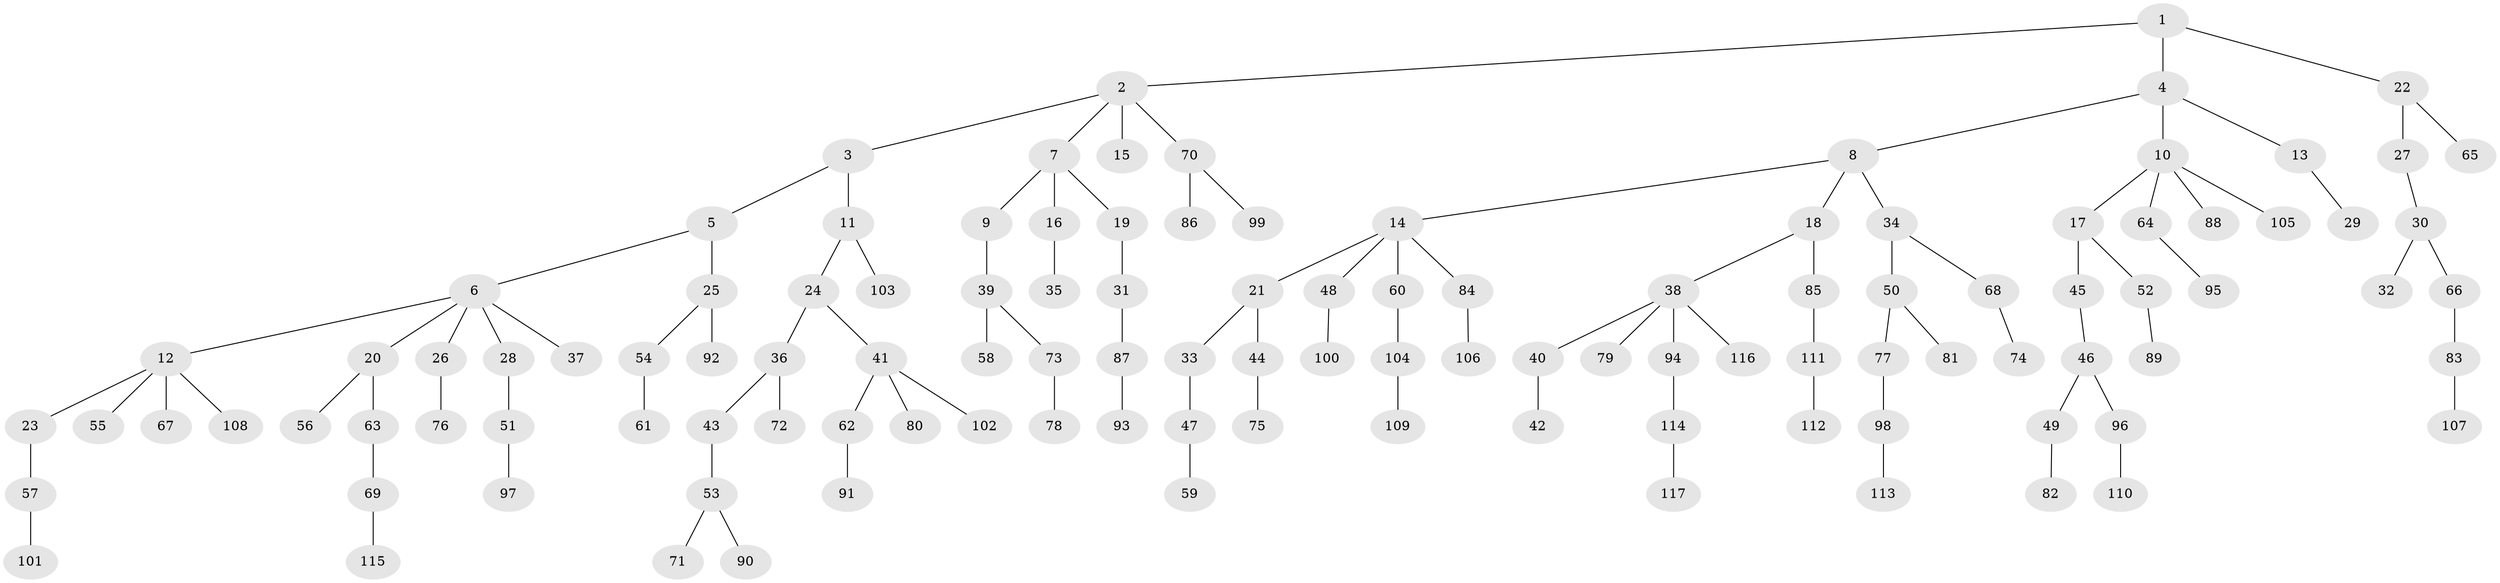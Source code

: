 // coarse degree distribution, {5: 0.03389830508474576, 1: 0.4406779661016949, 2: 0.3220338983050847, 3: 0.1016949152542373, 4: 0.1016949152542373}
// Generated by graph-tools (version 1.1) at 2025/37/03/04/25 23:37:20]
// undirected, 117 vertices, 116 edges
graph export_dot {
  node [color=gray90,style=filled];
  1;
  2;
  3;
  4;
  5;
  6;
  7;
  8;
  9;
  10;
  11;
  12;
  13;
  14;
  15;
  16;
  17;
  18;
  19;
  20;
  21;
  22;
  23;
  24;
  25;
  26;
  27;
  28;
  29;
  30;
  31;
  32;
  33;
  34;
  35;
  36;
  37;
  38;
  39;
  40;
  41;
  42;
  43;
  44;
  45;
  46;
  47;
  48;
  49;
  50;
  51;
  52;
  53;
  54;
  55;
  56;
  57;
  58;
  59;
  60;
  61;
  62;
  63;
  64;
  65;
  66;
  67;
  68;
  69;
  70;
  71;
  72;
  73;
  74;
  75;
  76;
  77;
  78;
  79;
  80;
  81;
  82;
  83;
  84;
  85;
  86;
  87;
  88;
  89;
  90;
  91;
  92;
  93;
  94;
  95;
  96;
  97;
  98;
  99;
  100;
  101;
  102;
  103;
  104;
  105;
  106;
  107;
  108;
  109;
  110;
  111;
  112;
  113;
  114;
  115;
  116;
  117;
  1 -- 2;
  1 -- 4;
  1 -- 22;
  2 -- 3;
  2 -- 7;
  2 -- 15;
  2 -- 70;
  3 -- 5;
  3 -- 11;
  4 -- 8;
  4 -- 10;
  4 -- 13;
  5 -- 6;
  5 -- 25;
  6 -- 12;
  6 -- 20;
  6 -- 26;
  6 -- 28;
  6 -- 37;
  7 -- 9;
  7 -- 16;
  7 -- 19;
  8 -- 14;
  8 -- 18;
  8 -- 34;
  9 -- 39;
  10 -- 17;
  10 -- 64;
  10 -- 88;
  10 -- 105;
  11 -- 24;
  11 -- 103;
  12 -- 23;
  12 -- 55;
  12 -- 67;
  12 -- 108;
  13 -- 29;
  14 -- 21;
  14 -- 48;
  14 -- 60;
  14 -- 84;
  16 -- 35;
  17 -- 45;
  17 -- 52;
  18 -- 38;
  18 -- 85;
  19 -- 31;
  20 -- 56;
  20 -- 63;
  21 -- 33;
  21 -- 44;
  22 -- 27;
  22 -- 65;
  23 -- 57;
  24 -- 36;
  24 -- 41;
  25 -- 54;
  25 -- 92;
  26 -- 76;
  27 -- 30;
  28 -- 51;
  30 -- 32;
  30 -- 66;
  31 -- 87;
  33 -- 47;
  34 -- 50;
  34 -- 68;
  36 -- 43;
  36 -- 72;
  38 -- 40;
  38 -- 79;
  38 -- 94;
  38 -- 116;
  39 -- 58;
  39 -- 73;
  40 -- 42;
  41 -- 62;
  41 -- 80;
  41 -- 102;
  43 -- 53;
  44 -- 75;
  45 -- 46;
  46 -- 49;
  46 -- 96;
  47 -- 59;
  48 -- 100;
  49 -- 82;
  50 -- 77;
  50 -- 81;
  51 -- 97;
  52 -- 89;
  53 -- 71;
  53 -- 90;
  54 -- 61;
  57 -- 101;
  60 -- 104;
  62 -- 91;
  63 -- 69;
  64 -- 95;
  66 -- 83;
  68 -- 74;
  69 -- 115;
  70 -- 86;
  70 -- 99;
  73 -- 78;
  77 -- 98;
  83 -- 107;
  84 -- 106;
  85 -- 111;
  87 -- 93;
  94 -- 114;
  96 -- 110;
  98 -- 113;
  104 -- 109;
  111 -- 112;
  114 -- 117;
}
